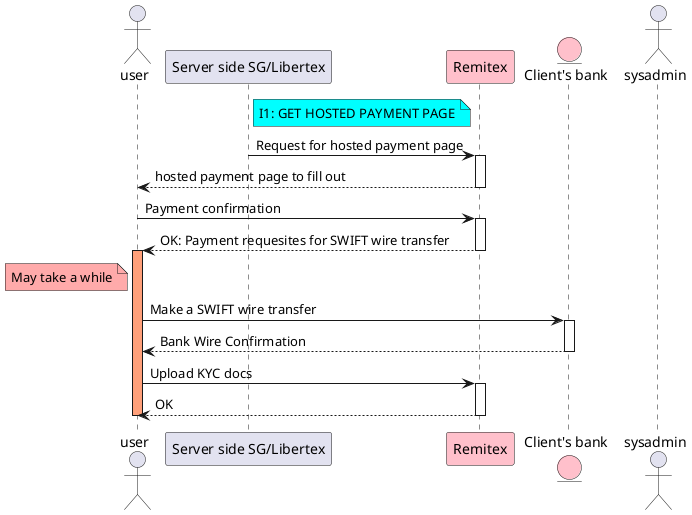 @startuml First practice

actor user
participant "Server side SG/Libertex"
participant Remitex #pink
entity "Client's bank" #pink
actor sysadmin


note right of "Server side SG/Libertex" #Aqua: I1: GET HOSTED PAYMENT PAGE
"Server side SG/Libertex" -> Remitex ++: Request for hosted payment page

Remitex --> user --: hosted payment page to fill out

user -> Remitex ++: Payment confirmation 
Remitex --> user --: OK: Payment requesites for SWIFT wire transfer

activate user #LightSalmon
note left of user #FFAAAA: May take a while
user -> "Client's bank" ++: Make a SWIFT wire transfer
"Client's bank" --> user --: Bank Wire Confirmation
user -> Remitex ++: Upload KYC docs
Remitex --> user --: OK
deactivate user

@enduml
